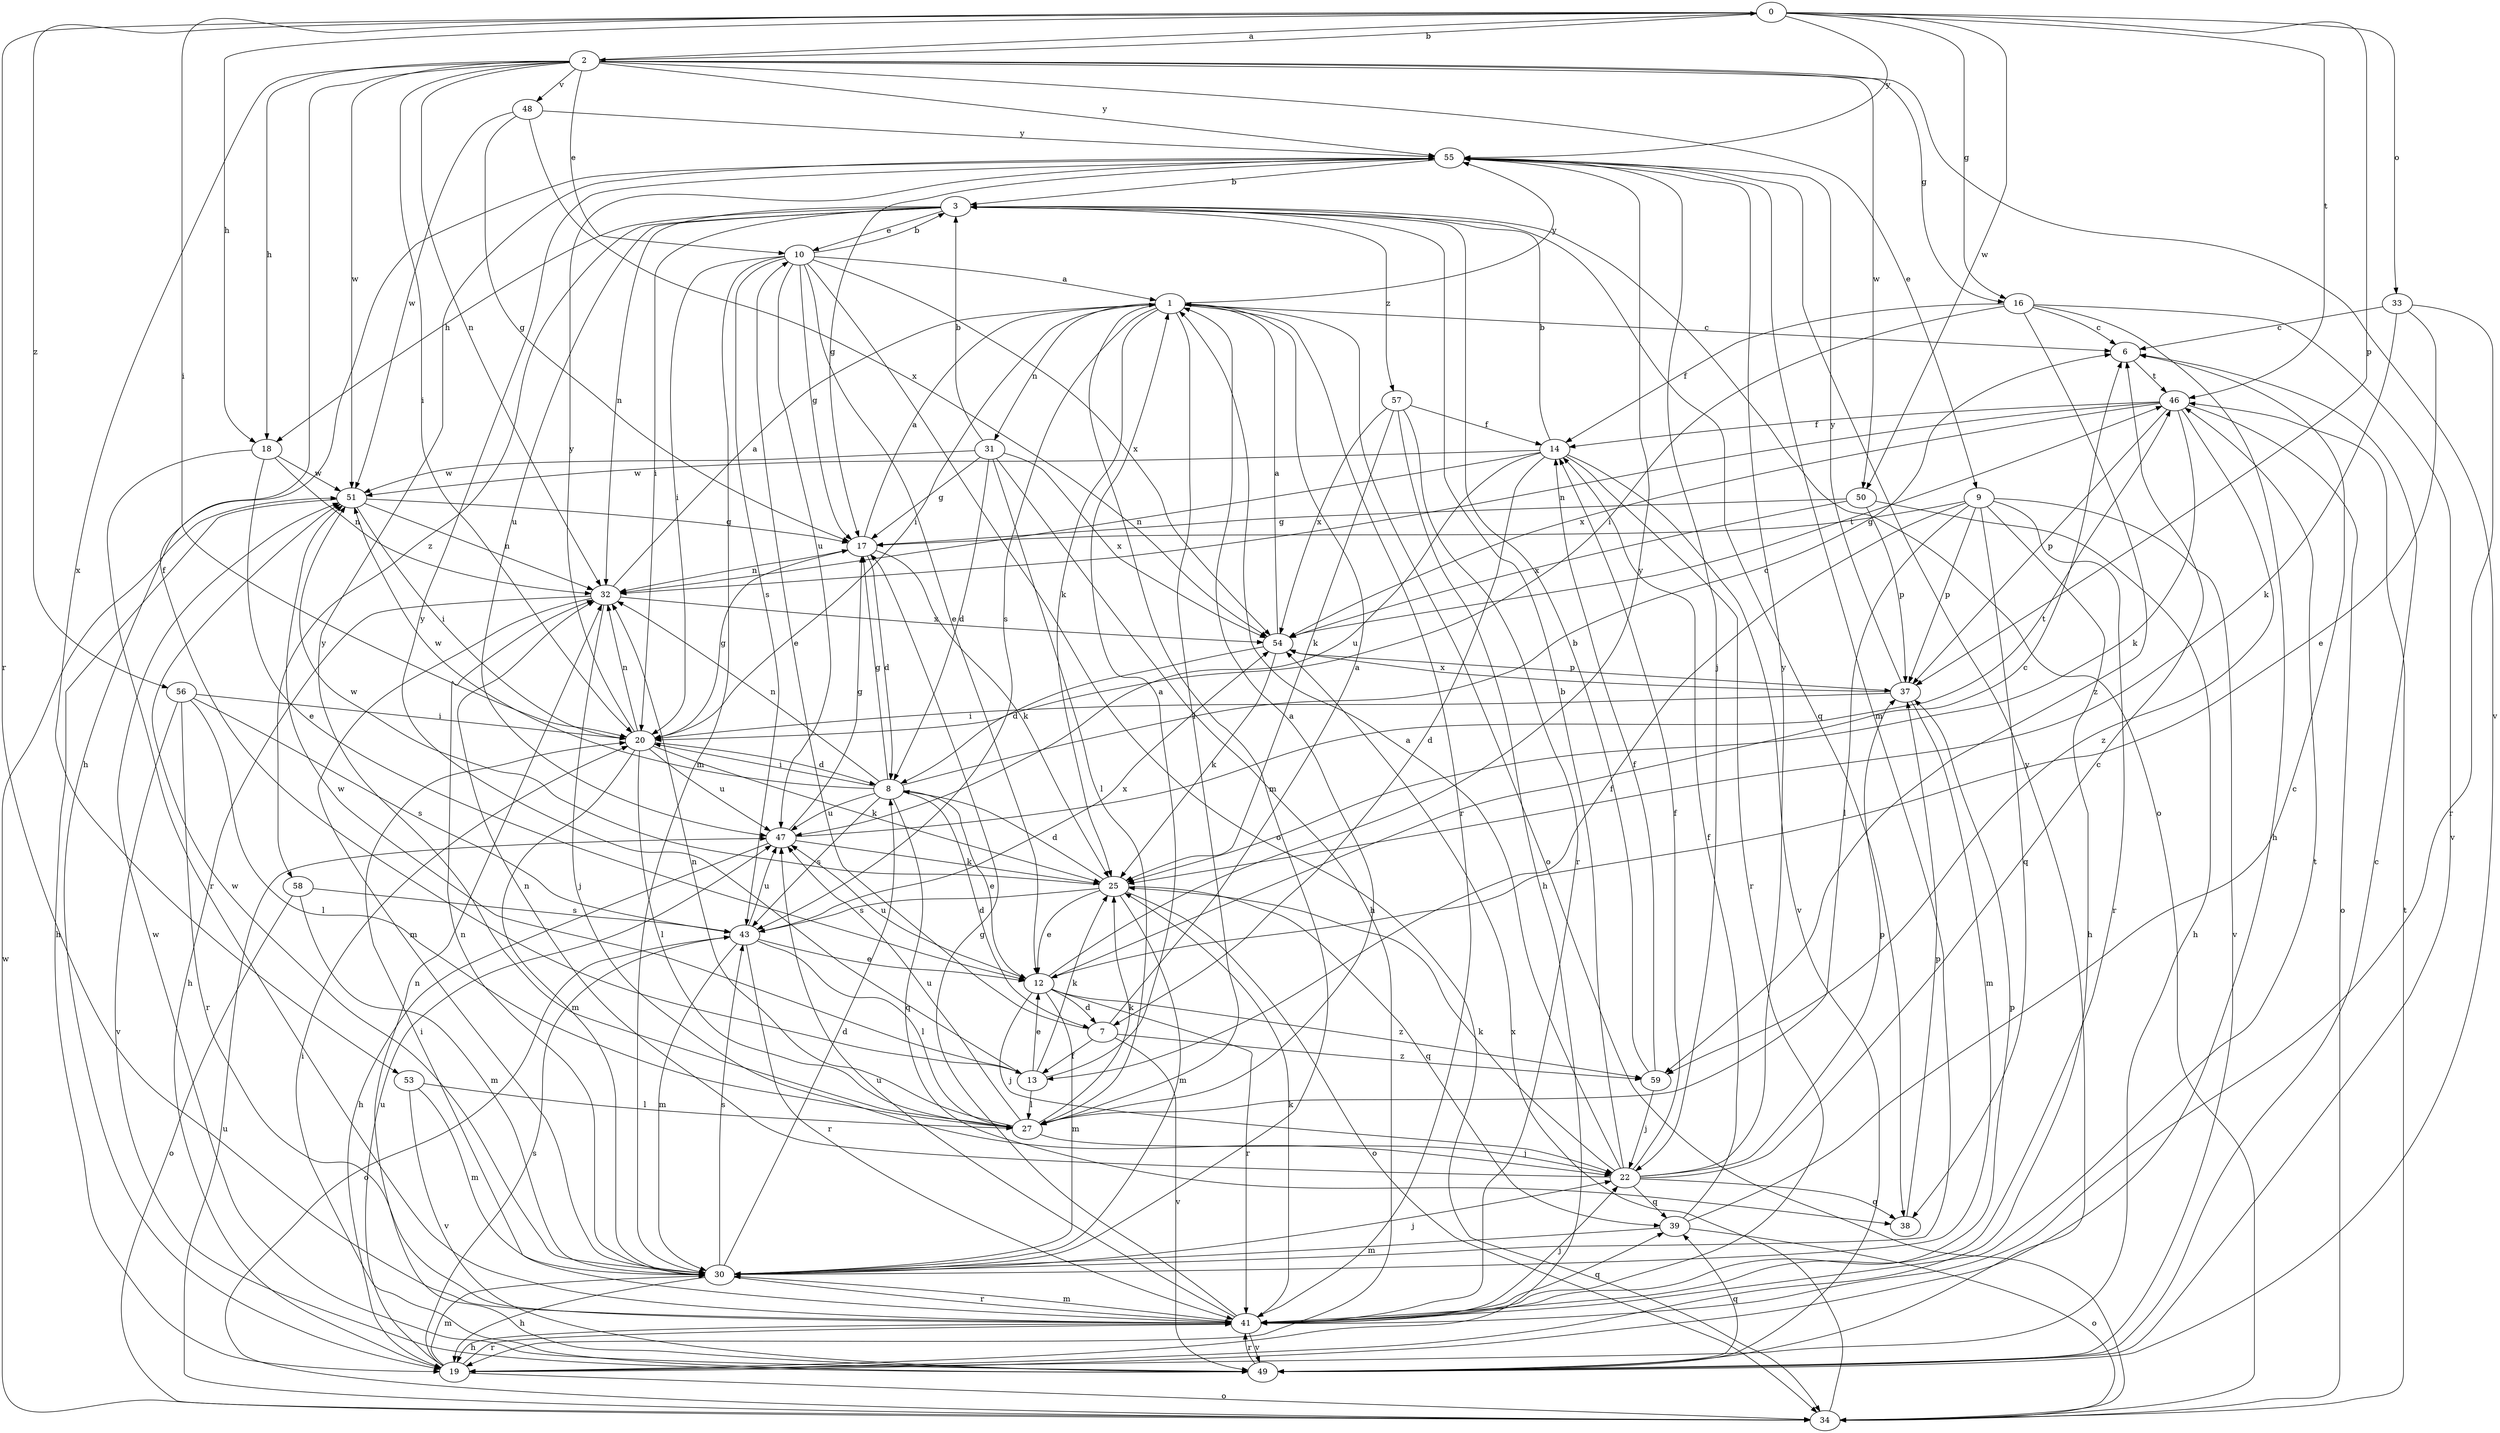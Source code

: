 strict digraph  {
0;
1;
2;
3;
6;
7;
8;
9;
10;
12;
13;
14;
16;
17;
18;
19;
20;
22;
25;
27;
30;
31;
32;
33;
34;
37;
38;
39;
41;
43;
46;
47;
48;
49;
50;
51;
53;
54;
55;
56;
57;
58;
59;
0 -> 2  [label=b];
0 -> 16  [label=g];
0 -> 18  [label=h];
0 -> 20  [label=i];
0 -> 33  [label=o];
0 -> 37  [label=p];
0 -> 41  [label=r];
0 -> 46  [label=t];
0 -> 50  [label=w];
0 -> 55  [label=y];
0 -> 56  [label=z];
1 -> 6  [label=c];
1 -> 20  [label=i];
1 -> 25  [label=k];
1 -> 27  [label=l];
1 -> 30  [label=m];
1 -> 31  [label=n];
1 -> 34  [label=o];
1 -> 41  [label=r];
1 -> 43  [label=s];
1 -> 55  [label=y];
2 -> 0  [label=a];
2 -> 9  [label=e];
2 -> 10  [label=e];
2 -> 13  [label=f];
2 -> 16  [label=g];
2 -> 18  [label=h];
2 -> 20  [label=i];
2 -> 32  [label=n];
2 -> 48  [label=v];
2 -> 49  [label=v];
2 -> 50  [label=w];
2 -> 51  [label=w];
2 -> 53  [label=x];
2 -> 55  [label=y];
3 -> 10  [label=e];
3 -> 18  [label=h];
3 -> 20  [label=i];
3 -> 32  [label=n];
3 -> 34  [label=o];
3 -> 38  [label=q];
3 -> 47  [label=u];
3 -> 57  [label=z];
3 -> 58  [label=z];
6 -> 46  [label=t];
7 -> 1  [label=a];
7 -> 10  [label=e];
7 -> 13  [label=f];
7 -> 49  [label=v];
7 -> 59  [label=z];
8 -> 6  [label=c];
8 -> 7  [label=d];
8 -> 12  [label=e];
8 -> 17  [label=g];
8 -> 20  [label=i];
8 -> 32  [label=n];
8 -> 38  [label=q];
8 -> 43  [label=s];
8 -> 47  [label=u];
8 -> 51  [label=w];
9 -> 13  [label=f];
9 -> 17  [label=g];
9 -> 19  [label=h];
9 -> 27  [label=l];
9 -> 37  [label=p];
9 -> 38  [label=q];
9 -> 41  [label=r];
9 -> 49  [label=v];
10 -> 1  [label=a];
10 -> 3  [label=b];
10 -> 12  [label=e];
10 -> 17  [label=g];
10 -> 20  [label=i];
10 -> 30  [label=m];
10 -> 34  [label=o];
10 -> 43  [label=s];
10 -> 47  [label=u];
10 -> 54  [label=x];
12 -> 6  [label=c];
12 -> 7  [label=d];
12 -> 22  [label=j];
12 -> 30  [label=m];
12 -> 41  [label=r];
12 -> 47  [label=u];
12 -> 55  [label=y];
12 -> 59  [label=z];
13 -> 1  [label=a];
13 -> 12  [label=e];
13 -> 25  [label=k];
13 -> 27  [label=l];
13 -> 51  [label=w];
13 -> 55  [label=y];
14 -> 3  [label=b];
14 -> 7  [label=d];
14 -> 32  [label=n];
14 -> 41  [label=r];
14 -> 47  [label=u];
14 -> 49  [label=v];
14 -> 51  [label=w];
16 -> 6  [label=c];
16 -> 14  [label=f];
16 -> 19  [label=h];
16 -> 20  [label=i];
16 -> 49  [label=v];
16 -> 59  [label=z];
17 -> 1  [label=a];
17 -> 8  [label=d];
17 -> 25  [label=k];
17 -> 32  [label=n];
18 -> 12  [label=e];
18 -> 32  [label=n];
18 -> 41  [label=r];
18 -> 51  [label=w];
19 -> 30  [label=m];
19 -> 34  [label=o];
19 -> 41  [label=r];
19 -> 43  [label=s];
19 -> 47  [label=u];
20 -> 8  [label=d];
20 -> 17  [label=g];
20 -> 25  [label=k];
20 -> 27  [label=l];
20 -> 30  [label=m];
20 -> 32  [label=n];
20 -> 47  [label=u];
20 -> 55  [label=y];
22 -> 1  [label=a];
22 -> 3  [label=b];
22 -> 6  [label=c];
22 -> 14  [label=f];
22 -> 25  [label=k];
22 -> 32  [label=n];
22 -> 37  [label=p];
22 -> 38  [label=q];
22 -> 39  [label=q];
22 -> 55  [label=y];
25 -> 8  [label=d];
25 -> 12  [label=e];
25 -> 30  [label=m];
25 -> 34  [label=o];
25 -> 39  [label=q];
25 -> 43  [label=s];
25 -> 51  [label=w];
27 -> 1  [label=a];
27 -> 22  [label=j];
27 -> 25  [label=k];
27 -> 32  [label=n];
27 -> 47  [label=u];
27 -> 55  [label=y];
30 -> 8  [label=d];
30 -> 19  [label=h];
30 -> 22  [label=j];
30 -> 32  [label=n];
30 -> 41  [label=r];
30 -> 43  [label=s];
30 -> 51  [label=w];
31 -> 3  [label=b];
31 -> 8  [label=d];
31 -> 17  [label=g];
31 -> 19  [label=h];
31 -> 27  [label=l];
31 -> 51  [label=w];
31 -> 54  [label=x];
32 -> 1  [label=a];
32 -> 19  [label=h];
32 -> 22  [label=j];
32 -> 30  [label=m];
32 -> 54  [label=x];
33 -> 6  [label=c];
33 -> 12  [label=e];
33 -> 25  [label=k];
33 -> 41  [label=r];
34 -> 46  [label=t];
34 -> 47  [label=u];
34 -> 51  [label=w];
34 -> 54  [label=x];
37 -> 20  [label=i];
37 -> 30  [label=m];
37 -> 54  [label=x];
37 -> 55  [label=y];
38 -> 37  [label=p];
39 -> 6  [label=c];
39 -> 14  [label=f];
39 -> 30  [label=m];
39 -> 34  [label=o];
41 -> 17  [label=g];
41 -> 19  [label=h];
41 -> 20  [label=i];
41 -> 22  [label=j];
41 -> 25  [label=k];
41 -> 30  [label=m];
41 -> 37  [label=p];
41 -> 39  [label=q];
41 -> 46  [label=t];
41 -> 47  [label=u];
41 -> 49  [label=v];
43 -> 12  [label=e];
43 -> 27  [label=l];
43 -> 30  [label=m];
43 -> 34  [label=o];
43 -> 41  [label=r];
43 -> 47  [label=u];
43 -> 54  [label=x];
46 -> 14  [label=f];
46 -> 25  [label=k];
46 -> 32  [label=n];
46 -> 34  [label=o];
46 -> 37  [label=p];
46 -> 54  [label=x];
46 -> 59  [label=z];
47 -> 17  [label=g];
47 -> 19  [label=h];
47 -> 25  [label=k];
47 -> 46  [label=t];
48 -> 17  [label=g];
48 -> 51  [label=w];
48 -> 54  [label=x];
48 -> 55  [label=y];
49 -> 6  [label=c];
49 -> 20  [label=i];
49 -> 32  [label=n];
49 -> 39  [label=q];
49 -> 41  [label=r];
49 -> 51  [label=w];
49 -> 55  [label=y];
50 -> 17  [label=g];
50 -> 19  [label=h];
50 -> 37  [label=p];
50 -> 54  [label=x];
51 -> 17  [label=g];
51 -> 19  [label=h];
51 -> 20  [label=i];
51 -> 32  [label=n];
53 -> 27  [label=l];
53 -> 30  [label=m];
53 -> 49  [label=v];
54 -> 1  [label=a];
54 -> 8  [label=d];
54 -> 25  [label=k];
54 -> 37  [label=p];
54 -> 46  [label=t];
55 -> 3  [label=b];
55 -> 17  [label=g];
55 -> 19  [label=h];
55 -> 22  [label=j];
55 -> 30  [label=m];
56 -> 20  [label=i];
56 -> 27  [label=l];
56 -> 41  [label=r];
56 -> 43  [label=s];
56 -> 49  [label=v];
57 -> 14  [label=f];
57 -> 19  [label=h];
57 -> 25  [label=k];
57 -> 41  [label=r];
57 -> 54  [label=x];
58 -> 30  [label=m];
58 -> 34  [label=o];
58 -> 43  [label=s];
59 -> 3  [label=b];
59 -> 14  [label=f];
59 -> 22  [label=j];
}
